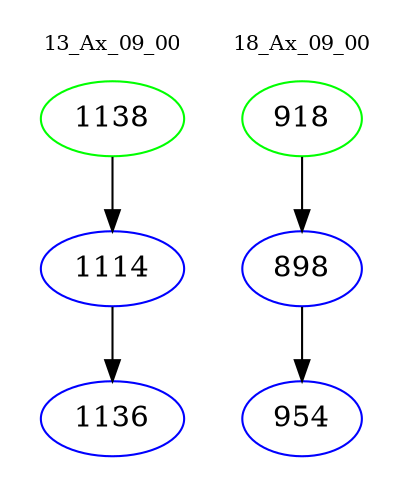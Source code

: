 digraph{
subgraph cluster_0 {
color = white
label = "13_Ax_09_00";
fontsize=10;
T0_1138 [label="1138", color="green"]
T0_1138 -> T0_1114 [color="black"]
T0_1114 [label="1114", color="blue"]
T0_1114 -> T0_1136 [color="black"]
T0_1136 [label="1136", color="blue"]
}
subgraph cluster_1 {
color = white
label = "18_Ax_09_00";
fontsize=10;
T1_918 [label="918", color="green"]
T1_918 -> T1_898 [color="black"]
T1_898 [label="898", color="blue"]
T1_898 -> T1_954 [color="black"]
T1_954 [label="954", color="blue"]
}
}
